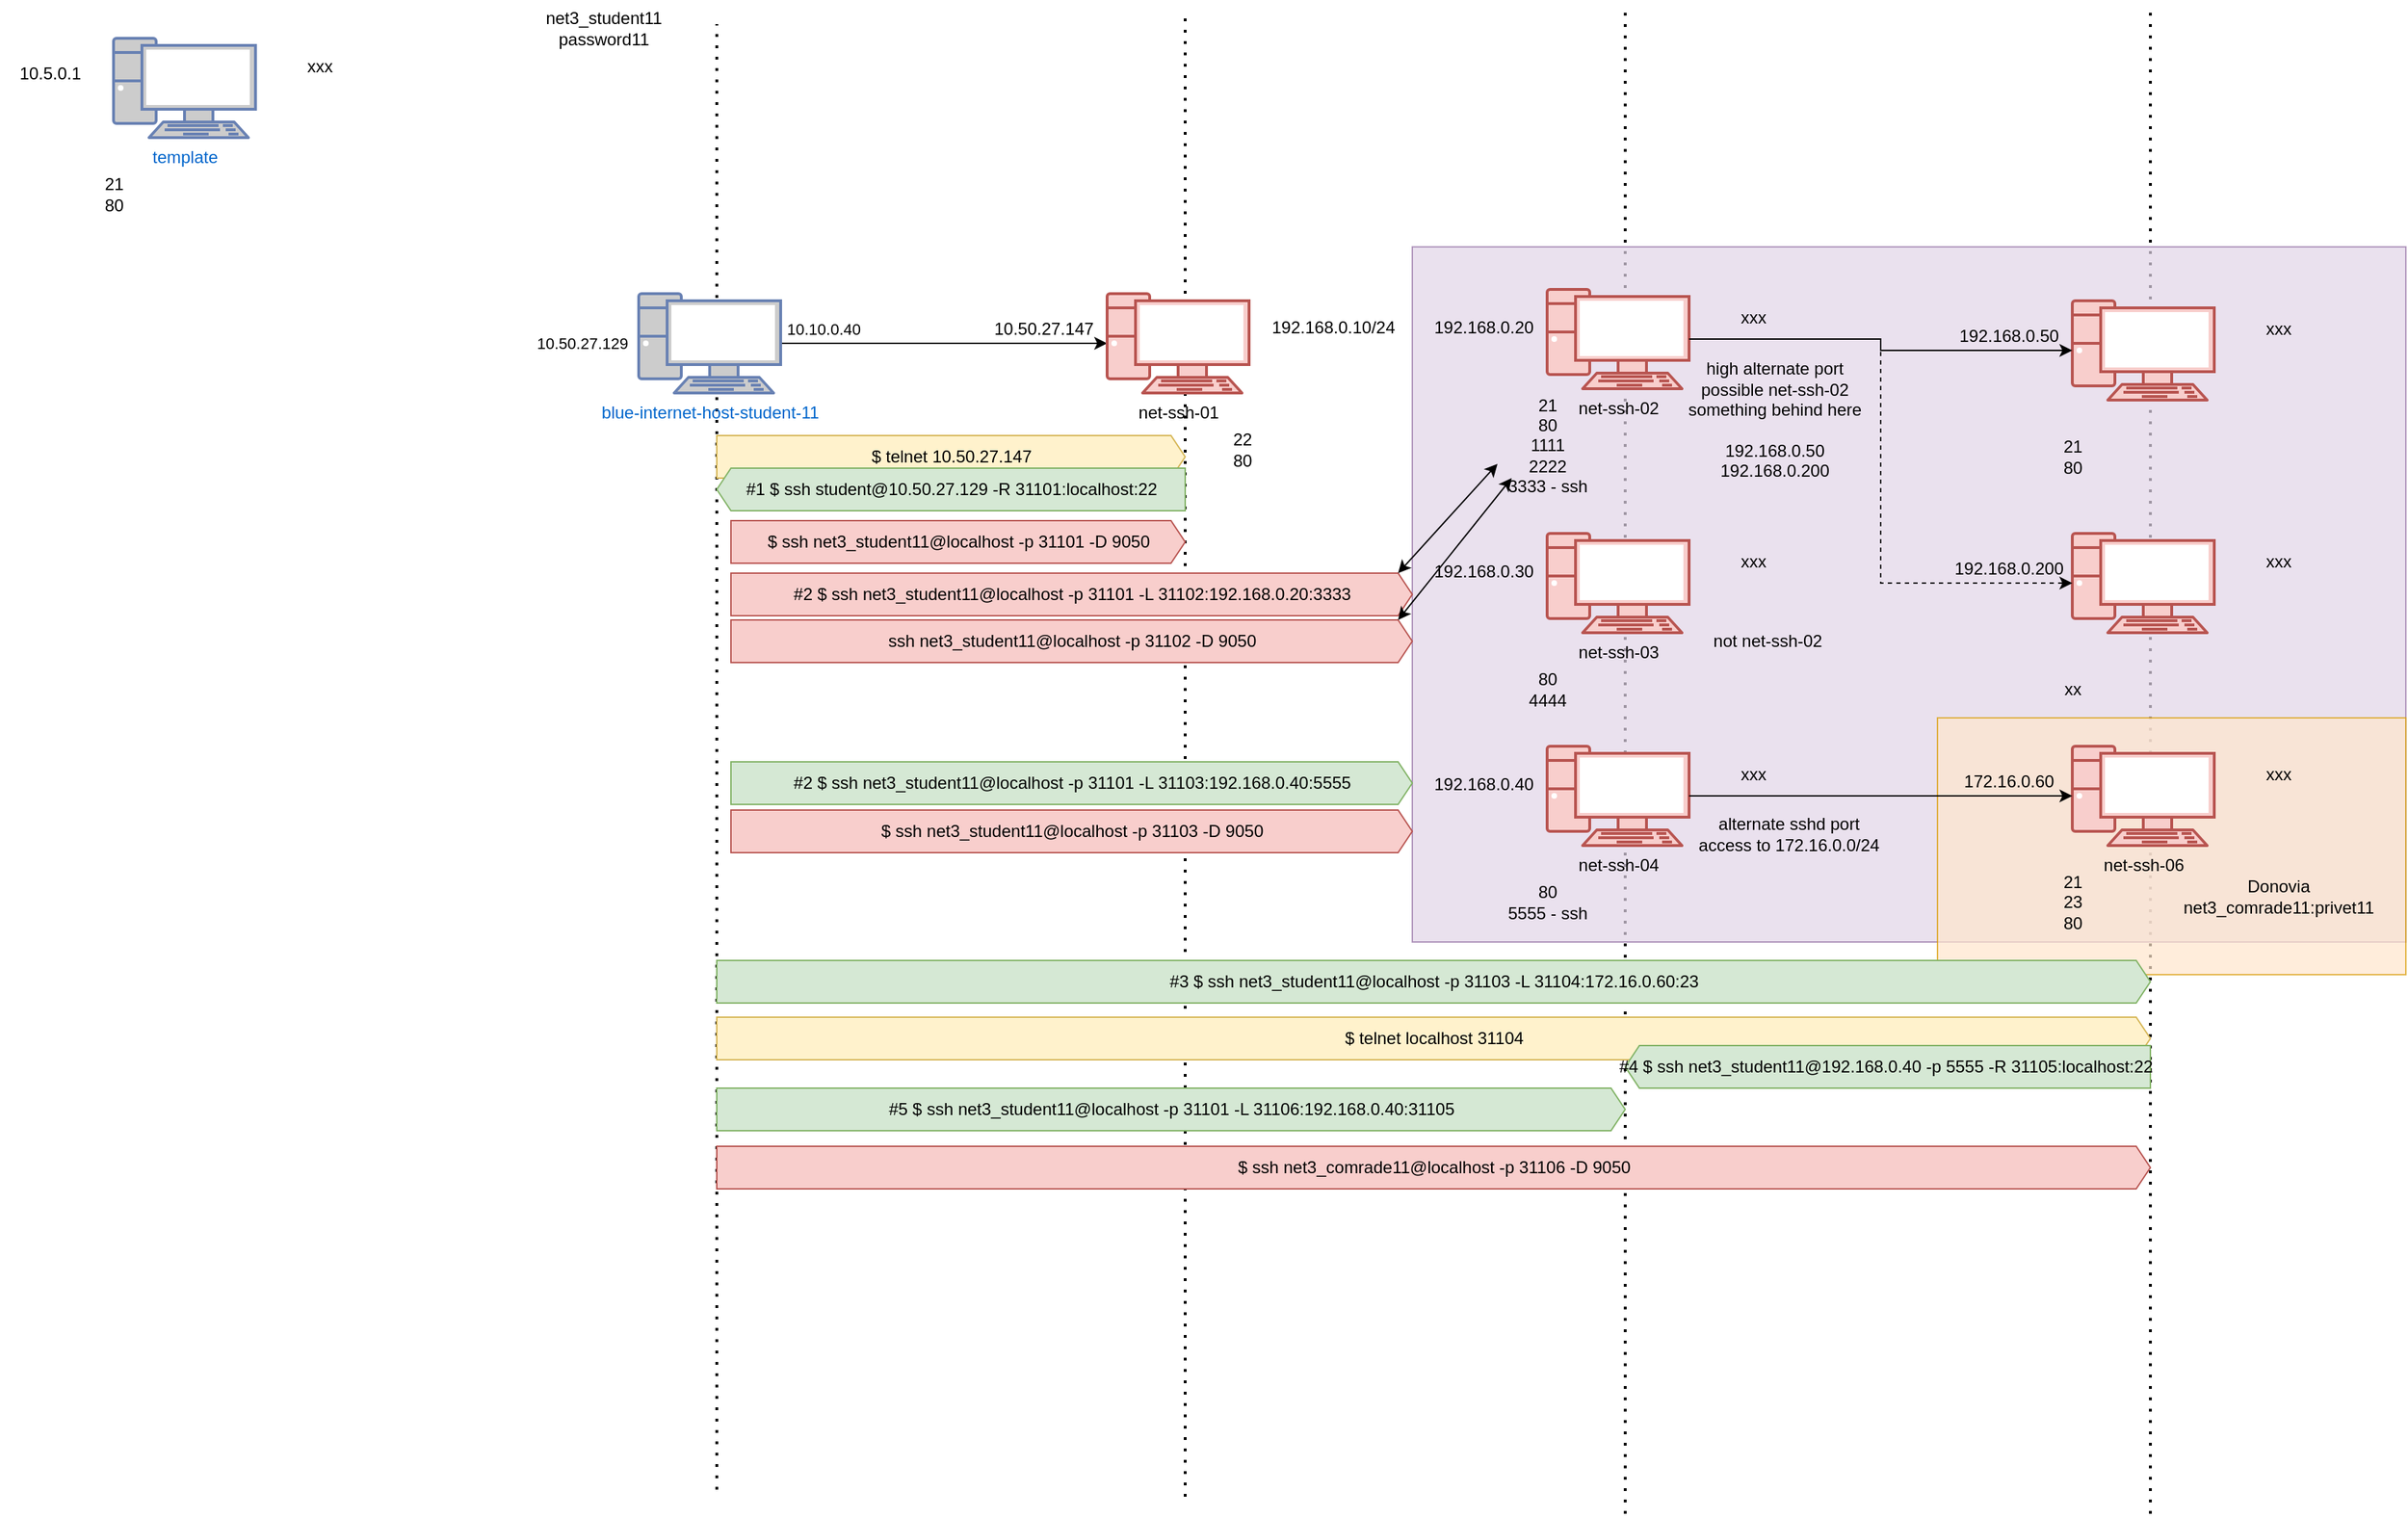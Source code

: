 <mxfile version="24.5.4" type="github">
  <diagram name="Page-1" id="zpEDcPM47LasXTqfTNNl">
    <mxGraphModel dx="2284" dy="778" grid="1" gridSize="10" guides="1" tooltips="1" connect="1" arrows="1" fold="1" page="1" pageScale="1" pageWidth="850" pageHeight="1100" math="0" shadow="0">
      <root>
        <mxCell id="0" />
        <mxCell id="1" parent="0" />
        <mxCell id="pgOg7QZwQsW3QKNemzfm-3" value="" style="endArrow=none;dashed=1;html=1;dashPattern=1 3;strokeWidth=2;rounded=0;" edge="1" parent="1">
          <mxGeometry width="50" height="50" relative="1" as="geometry">
            <mxPoint x="1160" y="1100" as="sourcePoint" />
            <mxPoint x="1160" y="40" as="targetPoint" />
          </mxGeometry>
        </mxCell>
        <mxCell id="rSlo7GayfreuNFQ6bTWU-41" value="" style="endArrow=none;dashed=1;html=1;dashPattern=1 3;strokeWidth=2;rounded=0;" parent="1" edge="1">
          <mxGeometry width="50" height="50" relative="1" as="geometry">
            <mxPoint x="790" y="1100" as="sourcePoint" />
            <mxPoint x="790" y="40" as="targetPoint" />
          </mxGeometry>
        </mxCell>
        <mxCell id="rSlo7GayfreuNFQ6bTWU-68" value="" style="whiteSpace=wrap;html=1;fillColor=#e1d5e7;strokeColor=#9673a6;opacity=70;" parent="1" vertex="1">
          <mxGeometry x="640" y="207" width="700" height="490" as="geometry" />
        </mxCell>
        <mxCell id="rSlo7GayfreuNFQ6bTWU-40" value="" style="endArrow=none;dashed=1;html=1;dashPattern=1 3;strokeWidth=2;rounded=0;" parent="1" edge="1">
          <mxGeometry width="50" height="50" relative="1" as="geometry">
            <mxPoint x="480" y="1088" as="sourcePoint" />
            <mxPoint x="480" y="40" as="targetPoint" />
          </mxGeometry>
        </mxCell>
        <mxCell id="rSlo7GayfreuNFQ6bTWU-39" value="" style="endArrow=none;dashed=1;html=1;dashPattern=1 3;strokeWidth=2;rounded=0;" parent="1" edge="1">
          <mxGeometry width="50" height="50" relative="1" as="geometry">
            <mxPoint x="150" y="1083" as="sourcePoint" />
            <mxPoint x="150" y="50" as="targetPoint" />
          </mxGeometry>
        </mxCell>
        <mxCell id="rSlo7GayfreuNFQ6bTWU-2" value="10.50.27.129" style="edgeLabel;html=1;align=center;verticalAlign=middle;resizable=0;points=[];" parent="1" vertex="1" connectable="0">
          <mxGeometry x="55" y="275" as="geometry" />
        </mxCell>
        <mxCell id="rSlo7GayfreuNFQ6bTWU-30" style="edgeStyle=orthogonalEdgeStyle;rounded=0;orthogonalLoop=1;jettySize=auto;html=1;exitX=1;exitY=0.5;exitDx=0;exitDy=0;exitPerimeter=0;" parent="1" source="rSlo7GayfreuNFQ6bTWU-3" target="rSlo7GayfreuNFQ6bTWU-25" edge="1">
          <mxGeometry relative="1" as="geometry" />
        </mxCell>
        <mxCell id="rSlo7GayfreuNFQ6bTWU-3" value="blue-internet-host-student-11" style="fontColor=#0066CC;verticalAlign=top;verticalLabelPosition=bottom;labelPosition=center;align=center;html=1;outlineConnect=0;fillColor=#CCCCCC;strokeColor=#6881B3;gradientColor=none;gradientDirection=north;strokeWidth=2;shape=mxgraph.networks.pc;" parent="1" vertex="1">
          <mxGeometry x="95" y="240" width="100" height="70" as="geometry" />
        </mxCell>
        <mxCell id="rSlo7GayfreuNFQ6bTWU-4" value="10.10.0.40" style="edgeLabel;html=1;align=center;verticalAlign=middle;resizable=0;points=[];" parent="1" vertex="1" connectable="0">
          <mxGeometry x="225" y="265" as="geometry" />
        </mxCell>
        <mxCell id="rSlo7GayfreuNFQ6bTWU-5" value="" style="group" parent="1" vertex="1" connectable="0">
          <mxGeometry x="-310" y="40" width="225" height="150" as="geometry" />
        </mxCell>
        <mxCell id="rSlo7GayfreuNFQ6bTWU-6" value="" style="group" parent="rSlo7GayfreuNFQ6bTWU-5" vertex="1" connectable="0">
          <mxGeometry y="20" width="225" height="130" as="geometry" />
        </mxCell>
        <mxCell id="rSlo7GayfreuNFQ6bTWU-7" value="template" style="fontColor=#0066CC;verticalAlign=top;verticalLabelPosition=bottom;labelPosition=center;align=center;html=1;outlineConnect=0;fillColor=#CCCCCC;strokeColor=#6881B3;gradientColor=none;gradientDirection=north;strokeWidth=2;shape=mxgraph.networks.pc;" parent="rSlo7GayfreuNFQ6bTWU-6" vertex="1">
          <mxGeometry x="35" width="100" height="70" as="geometry" />
        </mxCell>
        <mxCell id="rSlo7GayfreuNFQ6bTWU-8" value="21&lt;div&gt;80&lt;/div&gt;" style="text;html=1;align=center;verticalAlign=middle;resizable=0;points=[];autosize=1;strokeColor=none;fillColor=none;" parent="rSlo7GayfreuNFQ6bTWU-6" vertex="1">
          <mxGeometry x="15" y="90" width="40" height="40" as="geometry" />
        </mxCell>
        <mxCell id="rSlo7GayfreuNFQ6bTWU-9" value="xxx" style="text;html=1;align=center;verticalAlign=middle;resizable=0;points=[];autosize=1;strokeColor=none;fillColor=none;" parent="rSlo7GayfreuNFQ6bTWU-6" vertex="1">
          <mxGeometry x="160" y="5" width="40" height="30" as="geometry" />
        </mxCell>
        <mxCell id="rSlo7GayfreuNFQ6bTWU-10" value="10.5.0.1" style="text;html=1;align=center;verticalAlign=middle;resizable=0;points=[];autosize=1;strokeColor=none;fillColor=none;" parent="rSlo7GayfreuNFQ6bTWU-6" vertex="1">
          <mxGeometry x="-45" y="10" width="70" height="30" as="geometry" />
        </mxCell>
        <mxCell id="rSlo7GayfreuNFQ6bTWU-23" value="" style="group;" parent="1" vertex="1" connectable="0">
          <mxGeometry x="390" y="220" width="770" height="175" as="geometry" />
        </mxCell>
        <mxCell id="rSlo7GayfreuNFQ6bTWU-24" value="" style="group" parent="rSlo7GayfreuNFQ6bTWU-23" vertex="1" connectable="0">
          <mxGeometry y="20" width="770" height="155" as="geometry" />
        </mxCell>
        <mxCell id="rSlo7GayfreuNFQ6bTWU-25" value="net-ssh-01" style="verticalAlign=top;verticalLabelPosition=bottom;labelPosition=center;align=center;html=1;outlineConnect=0;fillColor=#f8cecc;strokeColor=#b85450;gradientDirection=north;strokeWidth=2;shape=mxgraph.networks.pc;" parent="rSlo7GayfreuNFQ6bTWU-24" vertex="1">
          <mxGeometry x="35" width="100" height="70" as="geometry" />
        </mxCell>
        <mxCell id="rSlo7GayfreuNFQ6bTWU-26" value="23" style="text;html=1;align=center;verticalAlign=middle;resizable=0;points=[];autosize=1;strokeColor=none;fillColor=none;" parent="rSlo7GayfreuNFQ6bTWU-24" vertex="1">
          <mxGeometry x="15" y="95" width="40" height="30" as="geometry" />
        </mxCell>
        <mxCell id="rSlo7GayfreuNFQ6bTWU-27" value="192.168.0.10/24" style="text;html=1;align=center;verticalAlign=middle;resizable=0;points=[];autosize=1;strokeColor=none;fillColor=none;" parent="rSlo7GayfreuNFQ6bTWU-24" vertex="1">
          <mxGeometry x="139" y="9" width="110" height="30" as="geometry" />
        </mxCell>
        <mxCell id="rSlo7GayfreuNFQ6bTWU-28" value="10.50.27.147" style="text;html=1;align=center;verticalAlign=middle;resizable=0;points=[];autosize=1;strokeColor=none;fillColor=none;" parent="rSlo7GayfreuNFQ6bTWU-24" vertex="1">
          <mxGeometry x="-55" y="10" width="90" height="30" as="geometry" />
        </mxCell>
        <mxCell id="rSlo7GayfreuNFQ6bTWU-37" value="22&lt;div&gt;80&lt;/div&gt;" style="text;html=1;align=center;verticalAlign=middle;resizable=0;points=[];autosize=1;strokeColor=none;fillColor=none;" parent="rSlo7GayfreuNFQ6bTWU-24" vertex="1">
          <mxGeometry x="110" y="90" width="40" height="40" as="geometry" />
        </mxCell>
        <mxCell id="pgOg7QZwQsW3QKNemzfm-37" value="$ telnet 10.50.27.147" style="html=1;shadow=0;dashed=0;align=center;verticalAlign=middle;shape=mxgraph.arrows2.arrow;dy=0;dx=10;notch=0;flipV=1;flipH=0;fillColor=#fff2cc;strokeColor=#d6b656;" vertex="1" parent="rSlo7GayfreuNFQ6bTWU-24">
          <mxGeometry x="-240" y="100" width="330" height="30" as="geometry" />
        </mxCell>
        <mxCell id="rSlo7GayfreuNFQ6bTWU-38" value="#1 $ ssh student@10.50.27.129 -R 31101:localhost:22" style="html=1;shadow=0;dashed=0;align=center;verticalAlign=middle;shape=mxgraph.arrows2.arrow;dy=0;dx=10;notch=0;flipV=1;flipH=1;fillColor=#d5e8d4;strokeColor=#82b366;" parent="rSlo7GayfreuNFQ6bTWU-24" vertex="1">
          <mxGeometry x="-240" y="123" width="330" height="30" as="geometry" />
        </mxCell>
        <mxCell id="rSlo7GayfreuNFQ6bTWU-29" value="net3_student11&lt;div&gt;password11&lt;/div&gt;" style="text;html=1;align=center;verticalAlign=middle;resizable=0;points=[];autosize=1;strokeColor=none;fillColor=none;" parent="1" vertex="1">
          <mxGeometry x="15" y="33" width="110" height="40" as="geometry" />
        </mxCell>
        <mxCell id="rSlo7GayfreuNFQ6bTWU-42" value="$ ssh net3_student11@localhost -p 31101 -D 9050" style="html=1;shadow=0;dashed=0;align=center;verticalAlign=middle;shape=mxgraph.arrows2.arrow;dy=0;dx=10;notch=0;flipV=1;flipH=0;fillColor=#f8cecc;strokeColor=#b85450;" parent="1" vertex="1">
          <mxGeometry x="160" y="400" width="320" height="30" as="geometry" />
        </mxCell>
        <mxCell id="rSlo7GayfreuNFQ6bTWU-50" value="" style="group;" parent="1" vertex="1" connectable="0">
          <mxGeometry x="700" y="217" width="285" height="175" as="geometry" />
        </mxCell>
        <mxCell id="rSlo7GayfreuNFQ6bTWU-51" value="" style="group" parent="rSlo7GayfreuNFQ6bTWU-50" vertex="1" connectable="0">
          <mxGeometry y="20" width="285" height="155" as="geometry" />
        </mxCell>
        <mxCell id="rSlo7GayfreuNFQ6bTWU-52" value="net-ssh-02" style="verticalAlign=top;verticalLabelPosition=bottom;labelPosition=center;align=center;html=1;outlineConnect=0;fillColor=#f8cecc;strokeColor=#b85450;gradientDirection=north;strokeWidth=2;shape=mxgraph.networks.pc;" parent="rSlo7GayfreuNFQ6bTWU-51" vertex="1">
          <mxGeometry x="35" width="100" height="70" as="geometry" />
        </mxCell>
        <mxCell id="rSlo7GayfreuNFQ6bTWU-53" value="21&lt;div&gt;80&lt;/div&gt;&lt;div&gt;1111&lt;/div&gt;&lt;div&gt;2222&lt;/div&gt;&lt;div&gt;3333 - ssh&lt;/div&gt;" style="text;html=1;align=center;verticalAlign=middle;resizable=0;points=[];autosize=1;strokeColor=none;fillColor=none;" parent="rSlo7GayfreuNFQ6bTWU-51" vertex="1">
          <mxGeometry x="-5" y="65" width="80" height="90" as="geometry" />
        </mxCell>
        <mxCell id="rSlo7GayfreuNFQ6bTWU-54" value="xxx" style="text;html=1;align=center;verticalAlign=middle;resizable=0;points=[];autosize=1;strokeColor=none;fillColor=none;" parent="rSlo7GayfreuNFQ6bTWU-51" vertex="1">
          <mxGeometry x="160" y="5" width="40" height="30" as="geometry" />
        </mxCell>
        <mxCell id="rSlo7GayfreuNFQ6bTWU-55" value="192.168.0.20" style="text;html=1;align=center;verticalAlign=middle;resizable=0;points=[];autosize=1;strokeColor=none;fillColor=none;" parent="rSlo7GayfreuNFQ6bTWU-51" vertex="1">
          <mxGeometry x="-55" y="12" width="90" height="30" as="geometry" />
        </mxCell>
        <mxCell id="rSlo7GayfreuNFQ6bTWU-70" value="high alternate port&lt;div&gt;possible net-ssh-02&lt;/div&gt;&lt;div&gt;something behind here&lt;/div&gt;&lt;div&gt;&lt;br&gt;&lt;/div&gt;&lt;div&gt;192.168.0.50&lt;/div&gt;&lt;div&gt;192.168.0.200&lt;/div&gt;" style="text;html=1;align=center;verticalAlign=middle;resizable=0;points=[];autosize=1;strokeColor=none;fillColor=none;" parent="rSlo7GayfreuNFQ6bTWU-51" vertex="1">
          <mxGeometry x="120" y="42" width="150" height="100" as="geometry" />
        </mxCell>
        <mxCell id="rSlo7GayfreuNFQ6bTWU-56" value="" style="group;" parent="1" vertex="1" connectable="0">
          <mxGeometry x="700" y="389" width="225" height="160" as="geometry" />
        </mxCell>
        <mxCell id="rSlo7GayfreuNFQ6bTWU-57" value="" style="group" parent="rSlo7GayfreuNFQ6bTWU-56" vertex="1" connectable="0">
          <mxGeometry y="20" width="225" height="140" as="geometry" />
        </mxCell>
        <mxCell id="rSlo7GayfreuNFQ6bTWU-58" value="net-ssh-03" style="verticalAlign=top;verticalLabelPosition=bottom;labelPosition=center;align=center;html=1;outlineConnect=0;fillColor=#f8cecc;strokeColor=#b85450;gradientDirection=north;strokeWidth=2;shape=mxgraph.networks.pc;" parent="rSlo7GayfreuNFQ6bTWU-57" vertex="1">
          <mxGeometry x="35" width="100" height="70" as="geometry" />
        </mxCell>
        <mxCell id="rSlo7GayfreuNFQ6bTWU-59" value="80&lt;div&gt;4444&lt;/div&gt;" style="text;html=1;align=center;verticalAlign=middle;resizable=0;points=[];autosize=1;strokeColor=none;fillColor=none;" parent="rSlo7GayfreuNFQ6bTWU-57" vertex="1">
          <mxGeometry x="10" y="90" width="50" height="40" as="geometry" />
        </mxCell>
        <mxCell id="rSlo7GayfreuNFQ6bTWU-60" value="xxx" style="text;html=1;align=center;verticalAlign=middle;resizable=0;points=[];autosize=1;strokeColor=none;fillColor=none;" parent="rSlo7GayfreuNFQ6bTWU-57" vertex="1">
          <mxGeometry x="160" y="5" width="40" height="30" as="geometry" />
        </mxCell>
        <mxCell id="rSlo7GayfreuNFQ6bTWU-61" value="192.168.0.30" style="text;html=1;align=center;verticalAlign=middle;resizable=0;points=[];autosize=1;strokeColor=none;fillColor=none;" parent="rSlo7GayfreuNFQ6bTWU-57" vertex="1">
          <mxGeometry x="-55" y="12" width="90" height="30" as="geometry" />
        </mxCell>
        <mxCell id="rSlo7GayfreuNFQ6bTWU-62" value="" style="group;" parent="1" vertex="1" connectable="0">
          <mxGeometry x="700" y="539" width="280" height="160" as="geometry" />
        </mxCell>
        <mxCell id="rSlo7GayfreuNFQ6bTWU-63" value="" style="group" parent="rSlo7GayfreuNFQ6bTWU-62" vertex="1" connectable="0">
          <mxGeometry y="20" width="280" height="140" as="geometry" />
        </mxCell>
        <mxCell id="rSlo7GayfreuNFQ6bTWU-64" value="net-ssh-04" style="verticalAlign=top;verticalLabelPosition=bottom;labelPosition=center;align=center;html=1;outlineConnect=0;fillColor=#f8cecc;strokeColor=#b85450;gradientDirection=north;strokeWidth=2;shape=mxgraph.networks.pc;" parent="rSlo7GayfreuNFQ6bTWU-63" vertex="1">
          <mxGeometry x="35" width="100" height="70" as="geometry" />
        </mxCell>
        <mxCell id="rSlo7GayfreuNFQ6bTWU-65" value="80&lt;div&gt;5555 - ssh&lt;/div&gt;" style="text;html=1;align=center;verticalAlign=middle;resizable=0;points=[];autosize=1;strokeColor=none;fillColor=none;" parent="rSlo7GayfreuNFQ6bTWU-63" vertex="1">
          <mxGeometry x="-5" y="90" width="80" height="40" as="geometry" />
        </mxCell>
        <mxCell id="rSlo7GayfreuNFQ6bTWU-66" value="xxx" style="text;html=1;align=center;verticalAlign=middle;resizable=0;points=[];autosize=1;strokeColor=none;fillColor=none;" parent="rSlo7GayfreuNFQ6bTWU-63" vertex="1">
          <mxGeometry x="160" y="5" width="40" height="30" as="geometry" />
        </mxCell>
        <mxCell id="rSlo7GayfreuNFQ6bTWU-67" value="192.168.0.40" style="text;html=1;align=center;verticalAlign=middle;resizable=0;points=[];autosize=1;strokeColor=none;fillColor=none;" parent="rSlo7GayfreuNFQ6bTWU-63" vertex="1">
          <mxGeometry x="-55" y="12" width="90" height="30" as="geometry" />
        </mxCell>
        <mxCell id="rSlo7GayfreuNFQ6bTWU-71" value="alternate sshd port&lt;div&gt;access to 172.16.0.0/24&lt;/div&gt;" style="text;html=1;align=center;verticalAlign=middle;resizable=0;points=[];autosize=1;strokeColor=none;fillColor=none;" parent="rSlo7GayfreuNFQ6bTWU-63" vertex="1">
          <mxGeometry x="130" y="42" width="150" height="40" as="geometry" />
        </mxCell>
        <mxCell id="rSlo7GayfreuNFQ6bTWU-69" value="not net-ssh-02" style="text;html=1;align=center;verticalAlign=middle;resizable=0;points=[];autosize=1;strokeColor=none;fillColor=none;" parent="1" vertex="1">
          <mxGeometry x="840" y="470" width="100" height="30" as="geometry" />
        </mxCell>
        <mxCell id="pgOg7QZwQsW3QKNemzfm-1" value="ssh net3_student11@localhost -p 31102 -D 9050" style="html=1;shadow=0;dashed=0;align=center;verticalAlign=middle;shape=mxgraph.arrows2.arrow;dy=0;dx=10;notch=0;flipV=1;flipH=0;fillColor=#f8cecc;strokeColor=#b85450;" vertex="1" parent="1">
          <mxGeometry x="160" y="470" width="480" height="30" as="geometry" />
        </mxCell>
        <mxCell id="pgOg7QZwQsW3QKNemzfm-2" value="#2 $ ssh net3_student11@localhost -p 31101 -L 31102:192.168.0.20:3333" style="html=1;shadow=0;dashed=0;align=center;verticalAlign=middle;shape=mxgraph.arrows2.arrow;dy=0;dx=10;notch=0;flipV=1;flipH=0;fillColor=#f8cecc;strokeColor=#b85450;" vertex="1" parent="1">
          <mxGeometry x="160" y="437" width="480" height="30" as="geometry" />
        </mxCell>
        <mxCell id="pgOg7QZwQsW3QKNemzfm-4" value="" style="group" vertex="1" connectable="0" parent="1">
          <mxGeometry x="1070" y="225" width="225" height="150" as="geometry" />
        </mxCell>
        <mxCell id="pgOg7QZwQsW3QKNemzfm-5" value="" style="group" vertex="1" connectable="0" parent="pgOg7QZwQsW3QKNemzfm-4">
          <mxGeometry y="20" width="225" height="130" as="geometry" />
        </mxCell>
        <mxCell id="pgOg7QZwQsW3QKNemzfm-6" value="" style="verticalAlign=top;verticalLabelPosition=bottom;labelPosition=center;align=center;html=1;outlineConnect=0;fillColor=#f8cecc;strokeColor=#b85450;gradientDirection=north;strokeWidth=2;shape=mxgraph.networks.pc;" vertex="1" parent="pgOg7QZwQsW3QKNemzfm-5">
          <mxGeometry x="35" width="100" height="70" as="geometry" />
        </mxCell>
        <mxCell id="pgOg7QZwQsW3QKNemzfm-7" value="21&lt;div&gt;80&lt;/div&gt;" style="text;html=1;align=center;verticalAlign=middle;resizable=0;points=[];autosize=1;strokeColor=none;fillColor=none;" vertex="1" parent="pgOg7QZwQsW3QKNemzfm-5">
          <mxGeometry x="15" y="90" width="40" height="40" as="geometry" />
        </mxCell>
        <mxCell id="pgOg7QZwQsW3QKNemzfm-8" value="xxx" style="text;html=1;align=center;verticalAlign=middle;resizable=0;points=[];autosize=1;strokeColor=none;fillColor=none;" vertex="1" parent="pgOg7QZwQsW3QKNemzfm-5">
          <mxGeometry x="160" y="5" width="40" height="30" as="geometry" />
        </mxCell>
        <mxCell id="pgOg7QZwQsW3QKNemzfm-9" value="192.168.0.50" style="text;html=1;align=center;verticalAlign=middle;resizable=0;points=[];autosize=1;strokeColor=none;fillColor=none;" vertex="1" parent="pgOg7QZwQsW3QKNemzfm-5">
          <mxGeometry x="-55" y="10" width="90" height="30" as="geometry" />
        </mxCell>
        <mxCell id="pgOg7QZwQsW3QKNemzfm-10" value="" style="group" vertex="1" connectable="0" parent="1">
          <mxGeometry x="1070" y="389" width="225" height="150" as="geometry" />
        </mxCell>
        <mxCell id="pgOg7QZwQsW3QKNemzfm-11" value="" style="group" vertex="1" connectable="0" parent="pgOg7QZwQsW3QKNemzfm-10">
          <mxGeometry y="20" width="225" height="130" as="geometry" />
        </mxCell>
        <mxCell id="pgOg7QZwQsW3QKNemzfm-12" value="" style="verticalAlign=top;verticalLabelPosition=bottom;labelPosition=center;align=center;html=1;outlineConnect=0;fillColor=#f8cecc;strokeColor=#b85450;gradientDirection=north;strokeWidth=2;shape=mxgraph.networks.pc;" vertex="1" parent="pgOg7QZwQsW3QKNemzfm-11">
          <mxGeometry x="35" width="100" height="70" as="geometry" />
        </mxCell>
        <mxCell id="pgOg7QZwQsW3QKNemzfm-13" value="xx" style="text;html=1;align=center;verticalAlign=middle;resizable=0;points=[];autosize=1;strokeColor=none;fillColor=none;" vertex="1" parent="pgOg7QZwQsW3QKNemzfm-11">
          <mxGeometry x="15" y="95" width="40" height="30" as="geometry" />
        </mxCell>
        <mxCell id="pgOg7QZwQsW3QKNemzfm-14" value="xxx" style="text;html=1;align=center;verticalAlign=middle;resizable=0;points=[];autosize=1;strokeColor=none;fillColor=none;" vertex="1" parent="pgOg7QZwQsW3QKNemzfm-11">
          <mxGeometry x="160" y="5" width="40" height="30" as="geometry" />
        </mxCell>
        <mxCell id="pgOg7QZwQsW3QKNemzfm-15" value="192.168.0.200" style="text;html=1;align=center;verticalAlign=middle;resizable=0;points=[];autosize=1;strokeColor=none;fillColor=none;" vertex="1" parent="pgOg7QZwQsW3QKNemzfm-11">
          <mxGeometry x="-60" y="10" width="100" height="30" as="geometry" />
        </mxCell>
        <mxCell id="pgOg7QZwQsW3QKNemzfm-16" style="edgeStyle=orthogonalEdgeStyle;rounded=0;orthogonalLoop=1;jettySize=auto;html=1;exitX=1;exitY=0.5;exitDx=0;exitDy=0;exitPerimeter=0;" edge="1" parent="1" source="rSlo7GayfreuNFQ6bTWU-52" target="pgOg7QZwQsW3QKNemzfm-6">
          <mxGeometry relative="1" as="geometry" />
        </mxCell>
        <mxCell id="pgOg7QZwQsW3QKNemzfm-17" style="edgeStyle=orthogonalEdgeStyle;rounded=0;orthogonalLoop=1;jettySize=auto;html=1;exitX=1;exitY=0.5;exitDx=0;exitDy=0;exitPerimeter=0;entryX=0;entryY=0.5;entryDx=0;entryDy=0;entryPerimeter=0;dashed=1;" edge="1" parent="1" source="rSlo7GayfreuNFQ6bTWU-52" target="pgOg7QZwQsW3QKNemzfm-12">
          <mxGeometry relative="1" as="geometry">
            <Array as="points">
              <mxPoint x="970" y="272" />
              <mxPoint x="970" y="444" />
            </Array>
          </mxGeometry>
        </mxCell>
        <mxCell id="pgOg7QZwQsW3QKNemzfm-18" value="" style="endArrow=classic;startArrow=classic;html=1;rounded=0;exitX=0;exitY=0;exitDx=470;exitDy=30;exitPerimeter=0;" edge="1" parent="1" source="pgOg7QZwQsW3QKNemzfm-2">
          <mxGeometry width="50" height="50" relative="1" as="geometry">
            <mxPoint x="650" y="410" as="sourcePoint" />
            <mxPoint x="700" y="360" as="targetPoint" />
          </mxGeometry>
        </mxCell>
        <mxCell id="pgOg7QZwQsW3QKNemzfm-19" value="" style="endArrow=classic;startArrow=classic;html=1;rounded=0;exitX=0;exitY=0;exitDx=470;exitDy=30;exitPerimeter=0;" edge="1" parent="1" source="pgOg7QZwQsW3QKNemzfm-1">
          <mxGeometry width="50" height="50" relative="1" as="geometry">
            <mxPoint x="640" y="447" as="sourcePoint" />
            <mxPoint x="710" y="370" as="targetPoint" />
          </mxGeometry>
        </mxCell>
        <mxCell id="pgOg7QZwQsW3QKNemzfm-20" value="$ ssh net3_student11@localhost -p 31103 -D 9050" style="html=1;shadow=0;dashed=0;align=center;verticalAlign=middle;shape=mxgraph.arrows2.arrow;dy=0;dx=10;notch=0;flipV=1;flipH=0;fillColor=#f8cecc;strokeColor=#b85450;" vertex="1" parent="1">
          <mxGeometry x="160" y="604" width="480" height="30" as="geometry" />
        </mxCell>
        <mxCell id="pgOg7QZwQsW3QKNemzfm-21" value="#2 $ ssh net3_student11@localhost -p 31101 -L 31103:192.168.0.40:5555" style="html=1;shadow=0;dashed=0;align=center;verticalAlign=middle;shape=mxgraph.arrows2.arrow;dy=0;dx=10;notch=0;flipV=1;flipH=0;fillColor=#d5e8d4;strokeColor=#82b366;" vertex="1" parent="1">
          <mxGeometry x="160" y="570" width="480" height="30" as="geometry" />
        </mxCell>
        <mxCell id="pgOg7QZwQsW3QKNemzfm-22" value="" style="whiteSpace=wrap;html=1;fillColor=#ffe6cc;strokeColor=#d79b00;opacity=70;" vertex="1" parent="1">
          <mxGeometry x="1010" y="539" width="330" height="181" as="geometry" />
        </mxCell>
        <mxCell id="pgOg7QZwQsW3QKNemzfm-23" value="" style="group" vertex="1" connectable="0" parent="1">
          <mxGeometry x="1070" y="539" width="260" height="160" as="geometry" />
        </mxCell>
        <mxCell id="pgOg7QZwQsW3QKNemzfm-24" value="" style="group" vertex="1" connectable="0" parent="pgOg7QZwQsW3QKNemzfm-23">
          <mxGeometry y="20" width="260" height="140" as="geometry" />
        </mxCell>
        <mxCell id="pgOg7QZwQsW3QKNemzfm-25" value="net-ssh-06" style="verticalAlign=top;verticalLabelPosition=bottom;labelPosition=center;align=center;html=1;outlineConnect=0;fillColor=#f8cecc;strokeColor=#b85450;gradientDirection=north;strokeWidth=2;shape=mxgraph.networks.pc;" vertex="1" parent="pgOg7QZwQsW3QKNemzfm-24">
          <mxGeometry x="35" width="100" height="70" as="geometry" />
        </mxCell>
        <mxCell id="pgOg7QZwQsW3QKNemzfm-26" value="21&lt;div&gt;23&lt;/div&gt;&lt;div&gt;80&lt;/div&gt;" style="text;html=1;align=center;verticalAlign=middle;resizable=0;points=[];autosize=1;strokeColor=none;fillColor=none;" vertex="1" parent="pgOg7QZwQsW3QKNemzfm-24">
          <mxGeometry x="15" y="80" width="40" height="60" as="geometry" />
        </mxCell>
        <mxCell id="pgOg7QZwQsW3QKNemzfm-27" value="xxx" style="text;html=1;align=center;verticalAlign=middle;resizable=0;points=[];autosize=1;strokeColor=none;fillColor=none;" vertex="1" parent="pgOg7QZwQsW3QKNemzfm-24">
          <mxGeometry x="160" y="5" width="40" height="30" as="geometry" />
        </mxCell>
        <mxCell id="pgOg7QZwQsW3QKNemzfm-28" value="172.16.0.60" style="text;html=1;align=center;verticalAlign=middle;resizable=0;points=[];autosize=1;strokeColor=none;fillColor=none;" vertex="1" parent="pgOg7QZwQsW3QKNemzfm-24">
          <mxGeometry x="-55" y="10" width="90" height="30" as="geometry" />
        </mxCell>
        <mxCell id="pgOg7QZwQsW3QKNemzfm-29" value="Donovia&lt;div&gt;net3_comrade11:privet11&lt;/div&gt;" style="text;html=1;align=center;verticalAlign=middle;resizable=0;points=[];autosize=1;strokeColor=none;fillColor=none;" vertex="1" parent="pgOg7QZwQsW3QKNemzfm-24">
          <mxGeometry x="100" y="86" width="160" height="40" as="geometry" />
        </mxCell>
        <mxCell id="pgOg7QZwQsW3QKNemzfm-30" style="edgeStyle=orthogonalEdgeStyle;rounded=0;orthogonalLoop=1;jettySize=auto;html=1;exitX=1;exitY=0.5;exitDx=0;exitDy=0;exitPerimeter=0;" edge="1" parent="1" source="rSlo7GayfreuNFQ6bTWU-64" target="pgOg7QZwQsW3QKNemzfm-25">
          <mxGeometry relative="1" as="geometry" />
        </mxCell>
        <mxCell id="pgOg7QZwQsW3QKNemzfm-31" value="#3 $ ssh net3_student11@localhost -p 31103 -L 31104:172.16.0.60:23" style="html=1;shadow=0;dashed=0;align=center;verticalAlign=middle;shape=mxgraph.arrows2.arrow;dy=0;dx=10;notch=0;flipV=1;flipH=0;fillColor=#d5e8d4;strokeColor=#82b366;" vertex="1" parent="1">
          <mxGeometry x="150" y="710" width="1010" height="30" as="geometry" />
        </mxCell>
        <mxCell id="pgOg7QZwQsW3QKNemzfm-34" value="$ ssh net3_comrade11@localhost -p 31106 -D 9050" style="html=1;shadow=0;dashed=0;align=center;verticalAlign=middle;shape=mxgraph.arrows2.arrow;dy=0;dx=10;notch=0;flipV=1;flipH=0;fillColor=#f8cecc;strokeColor=#b85450;" vertex="1" parent="1">
          <mxGeometry x="150" y="841" width="1010" height="30" as="geometry" />
        </mxCell>
        <mxCell id="pgOg7QZwQsW3QKNemzfm-35" value="#5 $ ssh net3_student11@localhost -p 31101 -L 31106:192.168.0.40:31105" style="html=1;shadow=0;dashed=0;align=center;verticalAlign=middle;shape=mxgraph.arrows2.arrow;dy=0;dx=10;notch=0;flipV=1;flipH=0;fillColor=#d5e8d4;strokeColor=#82b366;" vertex="1" parent="1">
          <mxGeometry x="150" y="800" width="640" height="30" as="geometry" />
        </mxCell>
        <mxCell id="pgOg7QZwQsW3QKNemzfm-36" value="$ telnet localhost 31104" style="html=1;shadow=0;dashed=0;align=center;verticalAlign=middle;shape=mxgraph.arrows2.arrow;dy=0;dx=10;notch=0;flipV=1;flipH=0;fillColor=#fff2cc;strokeColor=#d6b656;" vertex="1" parent="1">
          <mxGeometry x="150" y="750" width="1010" height="30" as="geometry" />
        </mxCell>
        <mxCell id="pgOg7QZwQsW3QKNemzfm-32" value="#4 $ ssh net3_student11@192.168.0.40 -p 5555 -R 31105:localhost:22&amp;nbsp;" style="html=1;shadow=0;dashed=0;align=center;verticalAlign=middle;shape=mxgraph.arrows2.arrow;dy=0;dx=10;notch=0;flipV=1;flipH=1;fillColor=#d5e8d4;strokeColor=#82b366;" vertex="1" parent="1">
          <mxGeometry x="790" y="770" width="370" height="30" as="geometry" />
        </mxCell>
      </root>
    </mxGraphModel>
  </diagram>
</mxfile>
